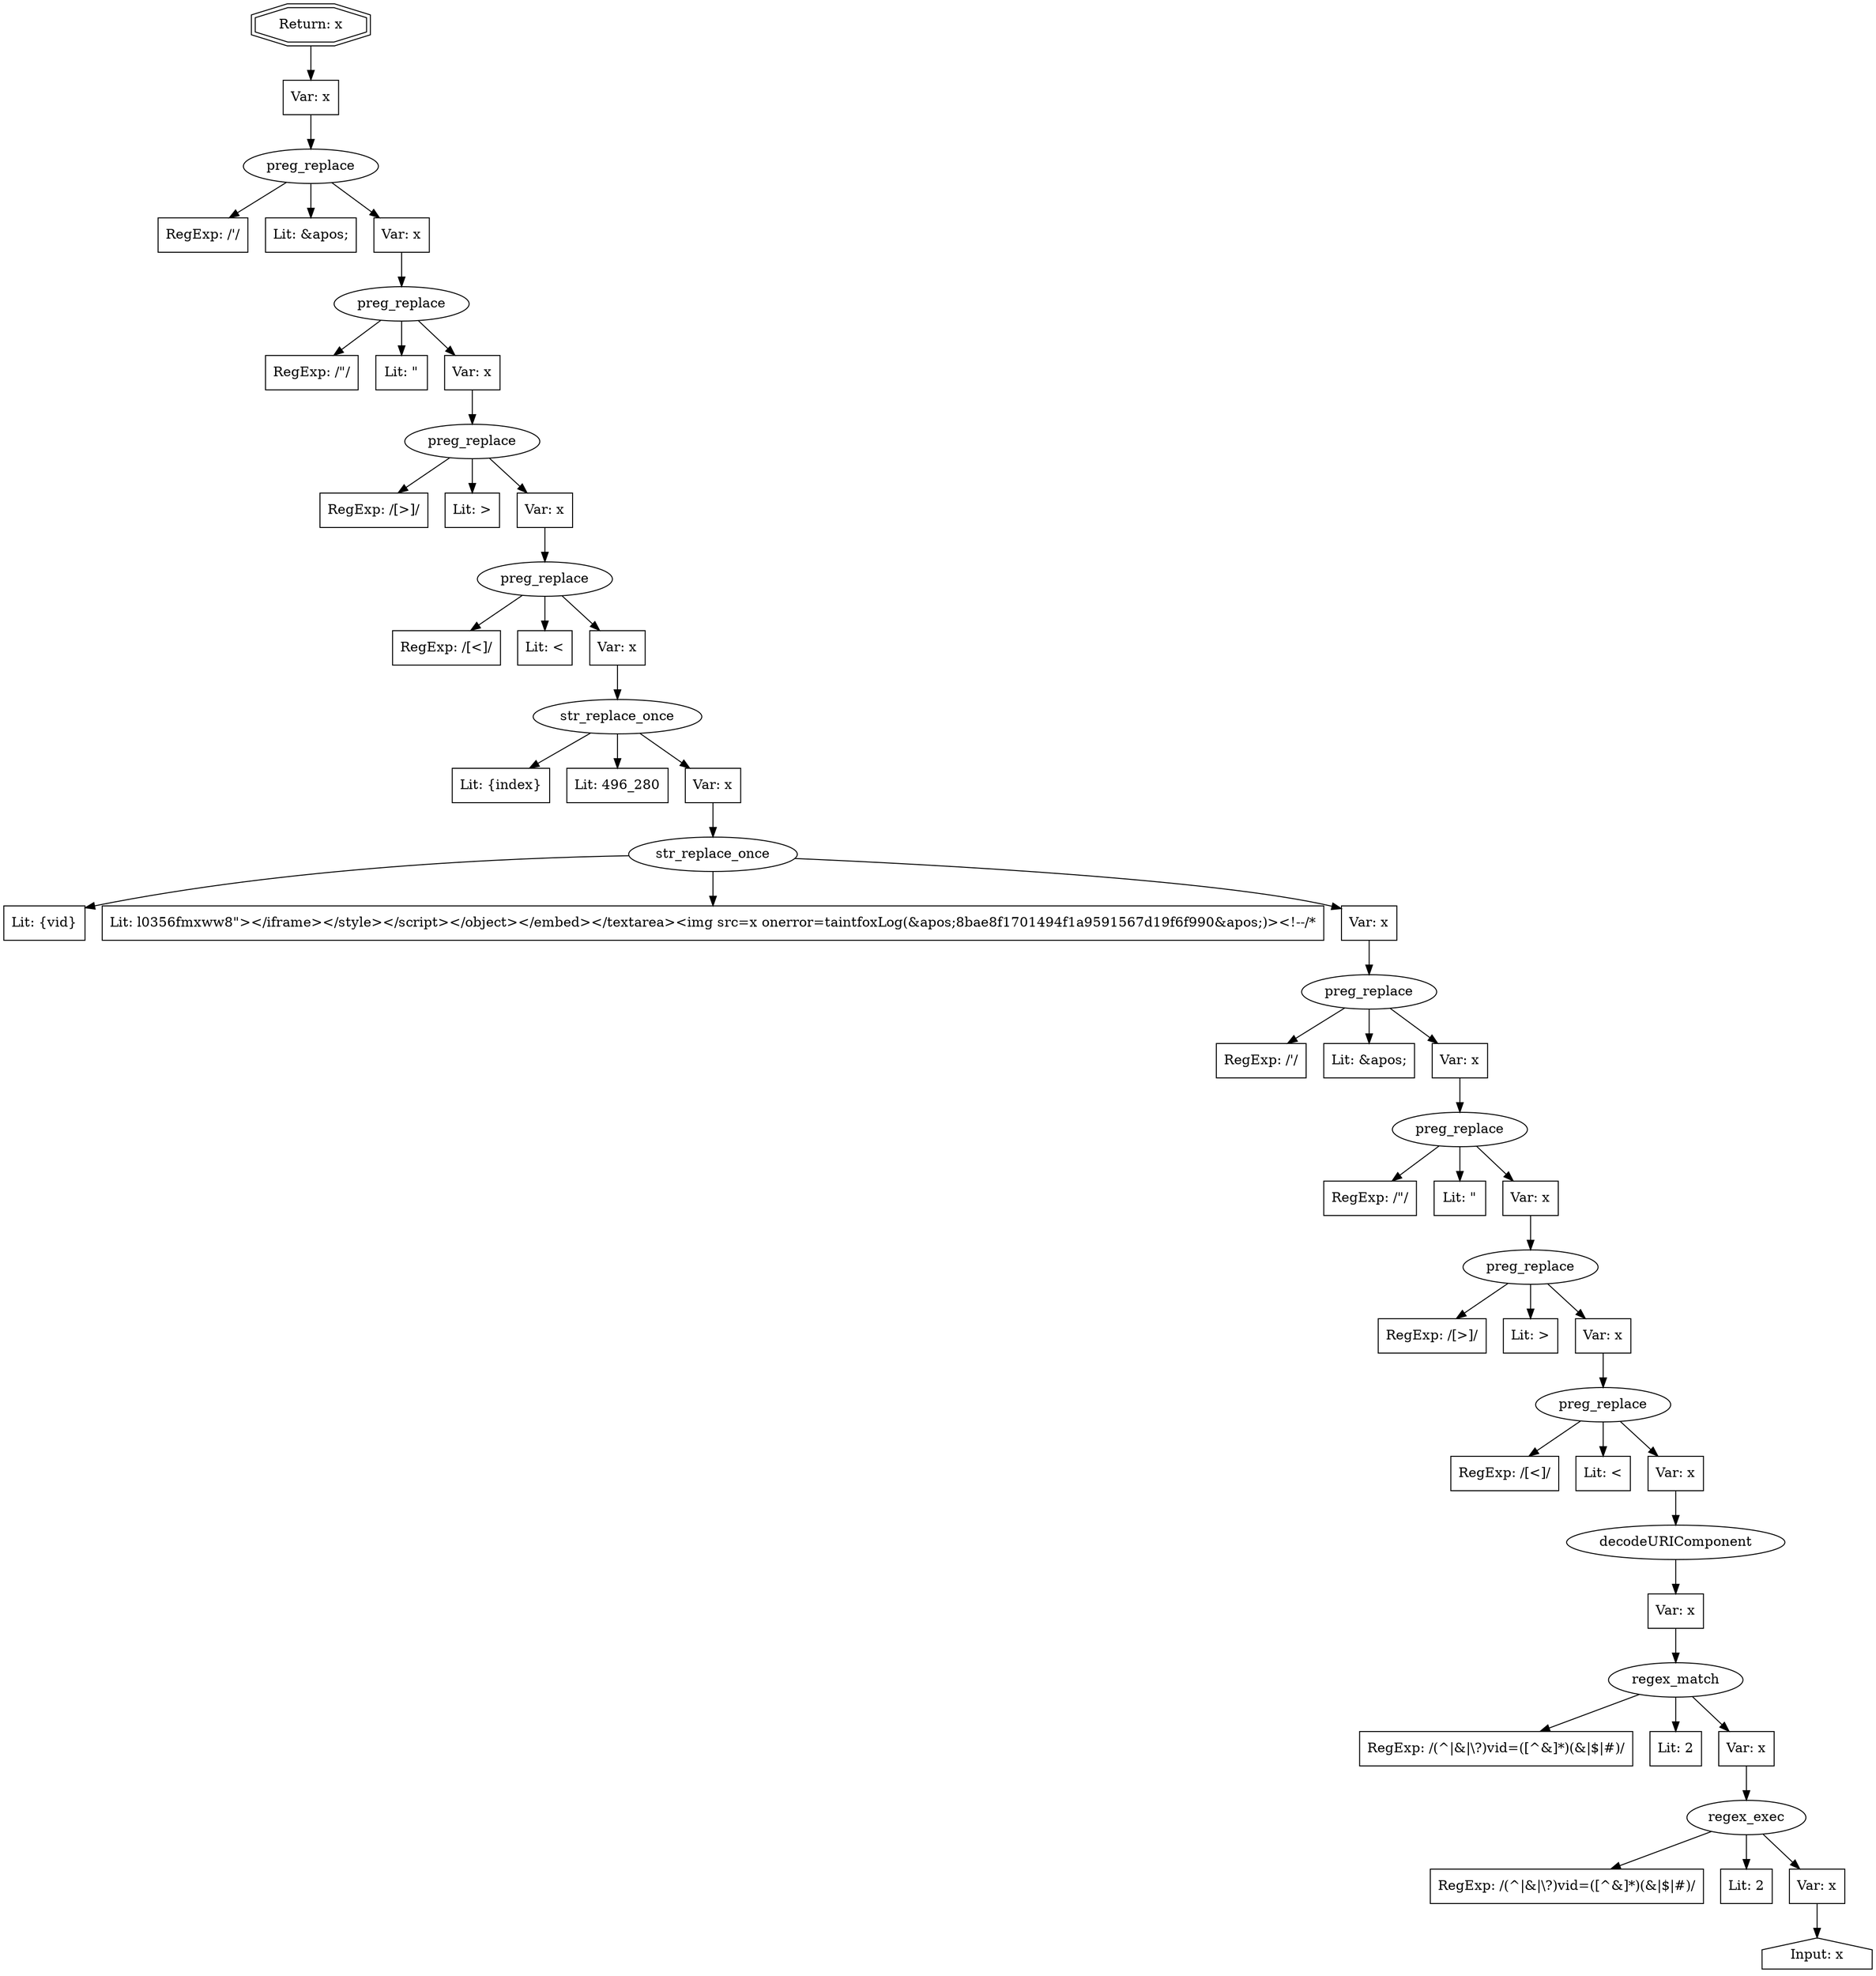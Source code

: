 // Finding: 8c9eb67e-94d5-47d2-9f93-74aa59961a42
// Finding.url: http://v.example73.com/iframe/player.html?vid=l0356fmxww8"></iframe></style></script></object></embed></textarea><img src=x onerror=taintfoxLog('8bae8f1701494f1a9591567d19f6f990')><!--/*&tiny=0&auto=0
// Finding.parentloc: http://v.example73.com/iframe/player.html?vid=l0356fmxww8"></iframe></style></script></object></embed></textarea><img src=x onerror=taintfoxLog('8bae8f1701494f1a9591567d19f6f990')><!--/*&tiny=0&auto=0
// Finding.domain: v.example73.com
// Finding.base_domain: example73.com
// Finding.source: location.href
// Finding.sink: innerHTML
// Sanitizer.score: 8
// Sanitizer.name: b</y.each
// Sanitizer.location: http://imgcache.example73.com/tencentvideo_v1/tvp/js/tvp.player_v2_mobile.js?v=20161017&max_age=2592000 - b</y.each:5:5930
// Finding.begin: 584
// Finding.end: 589
// Finding.original_uuid: c1d305b6-4042-4252-93ac-daba26cad547
// Finding.TwentyFiveMillionFlowsId: 813066961
// Finding.script: http://imgcache.example73.com/tencentvideo_v1/tvp/js/tvp.player_v2_mobile.js?v=20161017&max_age=2592000
// Finding.line: 12
// Exploit.uuid: 8bae8f17-0149-4f1a-9591-567d19f6f990
// Exploit.success: false
// Exploit.status: validated
// Exploit.method: C
// Exploit.type: html
// Exploit.token: attribute
// Exploit.content: flashvars
// Exploit.quote_type: "
// Exploit.tag: embed
// Exploit.break_out: l0356fmxww8"></iframe></style></script></object></embed></textarea><img src=x onerror=
// Exploit.break_in: ><!--/*
// Exploit.payload: l0356fmxww8"></iframe></style></script></object></embed></textarea><img src=x onerror=taintfoxLog(1)><!--/*
// Exploit.begin_taint_url: 39
// Exploit.end_taint_url: 50
// Exploit.replace_begin_url: 39
// Exploit.replace_end_url: 50
// Exploit.replace_begin_param: 111
// Exploit.replace_end_param: 122
// Issues.LargestEncodeAttrStringChain: 0
// Issues.LargestTextFragmentEncodeChainLength: 0
// Issues.HasApproximation: false
// Issues.HasMissingImplementation: false
// Issues.HasInfiniteRegexWithFunctionReplacer: false
// Issues.MergedSplitAndJoins: false
// Issues.HasUrlInRhsOfReplace: true
// Issues.HasUrlInLhsOfReplace: false
// Issues.HasCookieValueInLhsOfreplace: false
// Issues.HasCookieValueInRhsOfreplace: false
// Issues.HasCookieValueInMatchPattern: false
// Issues.HasCookieValueInExecPattern: false
// Issues.RemovedLRConcats: true
// Issues.RemovedReplaceArtifacts: false
// Issues.HasUrlInMatchPattern: false
// Issues.HasUrlInExecPattern: false
// Issues.RemovedNOPreplaces: false
// Issues.Known_sanitizer: false
// DepGraph.hash: 548120432
// DepGraph.sanitizer_hash: -813139331
// Removed LR concats 
// Removed LR concats 
// Removed LR concats 
// Removed LR concats 
// Part of the URL ('l0356fmxww8&quot;&gt;&lt;/iframe&gt;&lt;/style&gt;&lt;/script&gt;&lt;/object&gt;&lt;/embed&gt;&lt;/textarea&gt;&lt;img src=x onerror=taintfoxLog(&apos;8bae8f1701494f1a9591567d19f6f990&apos;)&gt;&lt;!--/*') found in right hand side of replace 
digraph cfg {
n0 [shape=house, label="Input: x"];
n1 [shape=ellipse, label="regex_exec"];
n2 [shape=box, label="RegExp: /(^|&|\\?)vid=([^&]*)(&|$|#)/"];
n3 [shape=box, label="Lit: 2"];
n4 [shape=box, label="Var: x"];
n5 [shape=ellipse, label="regex_match"];
n6 [shape=box, label="RegExp: /(^|&|\\?)vid=([^&]*)(&|$|#)/"];
n7 [shape=box, label="Lit: 2"];
n8 [shape=box, label="Var: x"];
n9 [shape=ellipse, label="decodeURIComponent"];
n10 [shape=box, label="Var: x"];
n11 [shape=ellipse, label="preg_replace"];
n12 [shape=box, label="RegExp: /[<]/"];
n13 [shape=box, label="Lit: &lt;"];
n14 [shape=box, label="Var: x"];
n15 [shape=ellipse, label="preg_replace"];
n16 [shape=box, label="RegExp: /[>]/"];
n17 [shape=box, label="Lit: &gt;"];
n18 [shape=box, label="Var: x"];
n19 [shape=ellipse, label="preg_replace"];
n20 [shape=box, label="RegExp: /\"/"];
n21 [shape=box, label="Lit: &quot;"];
n22 [shape=box, label="Var: x"];
n23 [shape=ellipse, label="preg_replace"];
n24 [shape=box, label="RegExp: /\'/"];
n25 [shape=box, label="Lit: &apos;"];
n26 [shape=box, label="Var: x"];
n27 [shape=ellipse, label="str_replace_once"];
n28 [shape=box, label="Lit: {vid}"];
n29 [shape=box, label="Lit: l0356fmxww8&quot;&gt;&lt;/iframe&gt;&lt;/style&gt;&lt;/script&gt;&lt;/object&gt;&lt;/embed&gt;&lt;/textarea&gt;&lt;img src=x onerror=taintfoxLog(&apos;8bae8f1701494f1a9591567d19f6f990&apos;)&gt;&lt;!--/*"];
n30 [shape=box, label="Var: x"];
n31 [shape=ellipse, label="str_replace_once"];
n32 [shape=box, label="Lit: {index}"];
n33 [shape=box, label="Lit: 496_280"];
n34 [shape=box, label="Var: x"];
n35 [shape=ellipse, label="preg_replace"];
n36 [shape=box, label="RegExp: /[<]/"];
n37 [shape=box, label="Lit: &lt;"];
n38 [shape=box, label="Var: x"];
n39 [shape=ellipse, label="preg_replace"];
n40 [shape=box, label="RegExp: /[>]/"];
n41 [shape=box, label="Lit: &gt;"];
n42 [shape=box, label="Var: x"];
n43 [shape=ellipse, label="preg_replace"];
n44 [shape=box, label="RegExp: /\"/"];
n45 [shape=box, label="Lit: &quot;"];
n46 [shape=box, label="Var: x"];
n47 [shape=ellipse, label="preg_replace"];
n48 [shape=box, label="RegExp: /\'/"];
n49 [shape=box, label="Lit: &apos;"];
n50 [shape=box, label="Var: x"];
n51 [shape=box, label="Var: x"];
n52 [shape=doubleoctagon, label="Return: x"];
n4 -> n0;
n1 -> n2;
n1 -> n3;
n1 -> n4;
n8 -> n1;
n5 -> n6;
n5 -> n7;
n5 -> n8;
n10 -> n5;
n9 -> n10;
n14 -> n9;
n11 -> n12;
n11 -> n13;
n11 -> n14;
n18 -> n11;
n15 -> n16;
n15 -> n17;
n15 -> n18;
n22 -> n15;
n19 -> n20;
n19 -> n21;
n19 -> n22;
n26 -> n19;
n23 -> n24;
n23 -> n25;
n23 -> n26;
n30 -> n23;
n27 -> n28;
n27 -> n29;
n27 -> n30;
n34 -> n27;
n31 -> n32;
n31 -> n33;
n31 -> n34;
n38 -> n31;
n35 -> n36;
n35 -> n37;
n35 -> n38;
n42 -> n35;
n39 -> n40;
n39 -> n41;
n39 -> n42;
n46 -> n39;
n43 -> n44;
n43 -> n45;
n43 -> n46;
n50 -> n43;
n47 -> n48;
n47 -> n49;
n47 -> n50;
n51 -> n47;
n52 -> n51;
}